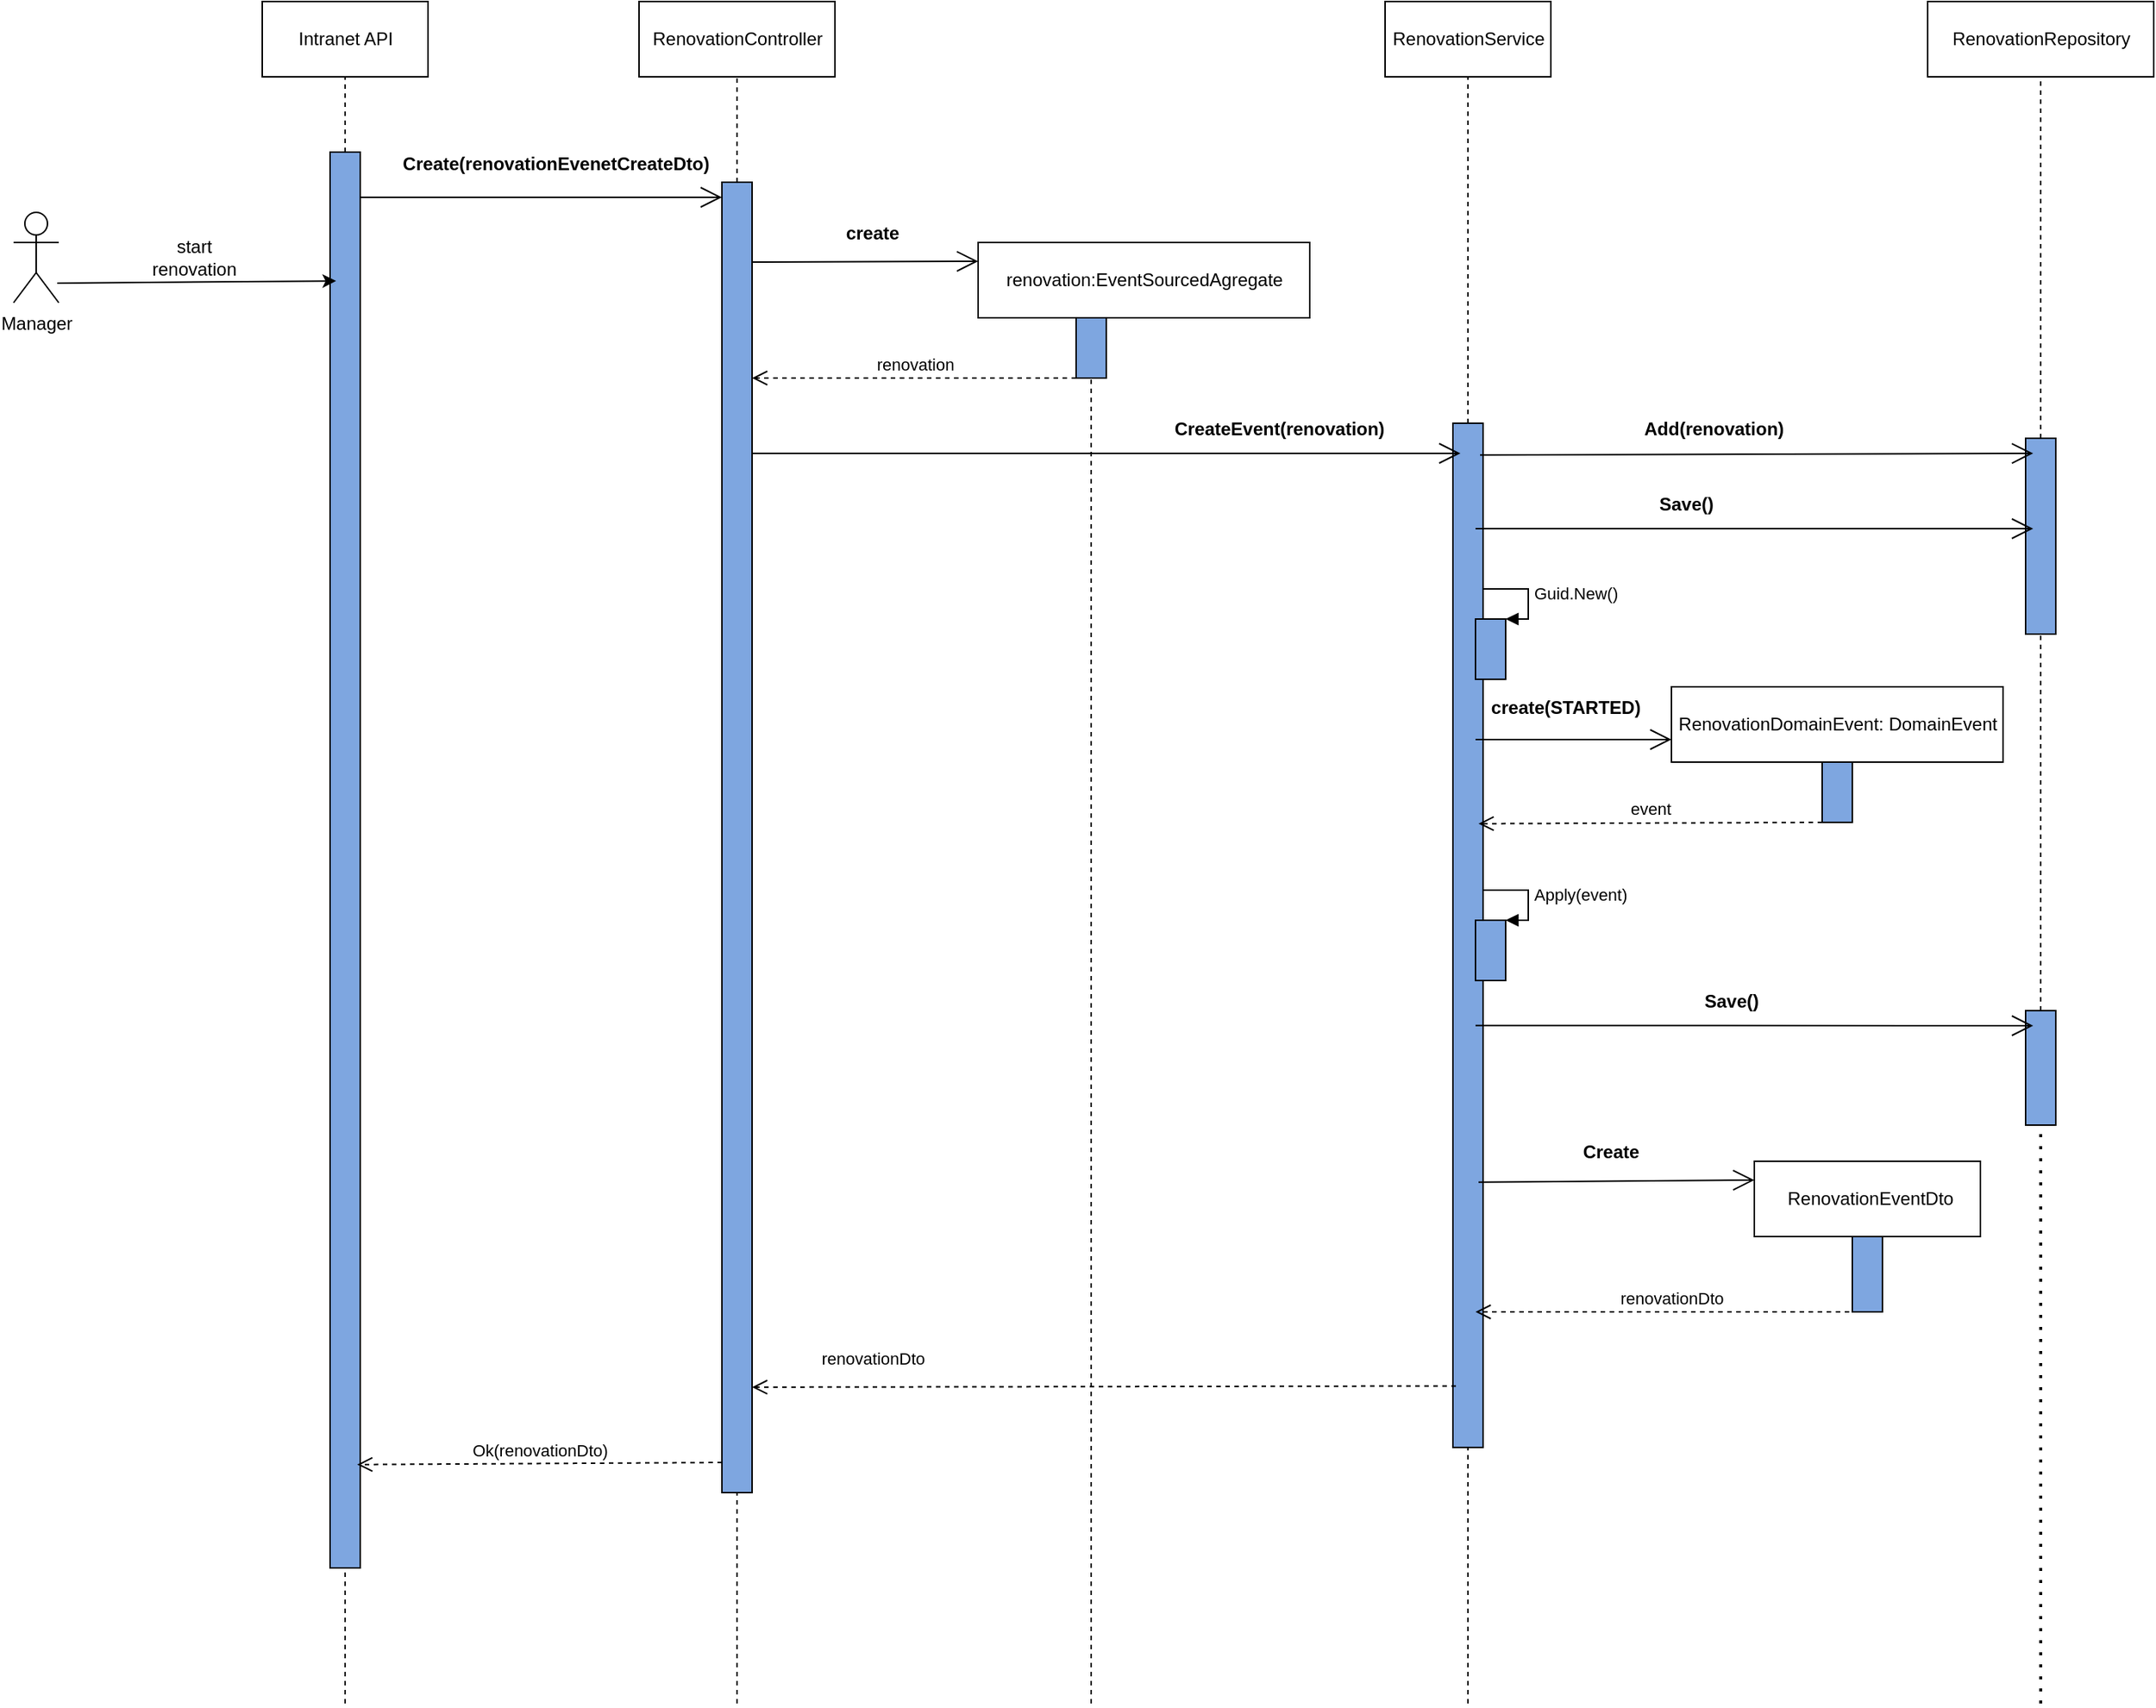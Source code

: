 <mxfile version="20.8.1" type="device"><diagram id="9ek1c8exsCOAChcIq_im" name="Page-6"><mxGraphModel dx="2234" dy="707" grid="1" gridSize="10" guides="1" tooltips="1" connect="1" arrows="1" fold="1" page="0" pageScale="1" pageWidth="1169" pageHeight="827" math="0" shadow="0"><root><mxCell id="0"/><mxCell id="1" parent="0"/><mxCell id="s4I0VjiYOaMfRgXNNcq--3" value="RenovationRepository" style="html=1;fillColor=#FFFFFF;" parent="1" vertex="1"><mxGeometry x="680" y="30" width="150" height="50" as="geometry"/></mxCell><mxCell id="s4I0VjiYOaMfRgXNNcq--5" value="RenovationService" style="html=1;fillColor=#FFFFFF;" parent="1" vertex="1"><mxGeometry x="320" y="30" width="110" height="50" as="geometry"/></mxCell><mxCell id="s4I0VjiYOaMfRgXNNcq--6" value="renovation:EventSourcedAgregate" style="html=1;fillColor=#FFFFFF;" parent="1" vertex="1"><mxGeometry x="50" y="190" width="220" height="50" as="geometry"/></mxCell><mxCell id="s4I0VjiYOaMfRgXNNcq--7" value="Create(renovationEvenetCreateDto)" style="text;align=center;fontStyle=1;verticalAlign=middle;spacingLeft=3;spacingRight=3;strokeColor=none;rotatable=0;points=[[0,0.5],[1,0.5]];portConstraint=eastwest;fillColor=#FFFFFF;" parent="1" vertex="1"><mxGeometry x="-270" y="124" width="80" height="26" as="geometry"/></mxCell><mxCell id="s4I0VjiYOaMfRgXNNcq--9" value="" style="rounded=0;whiteSpace=wrap;html=1;fillColor=#7EA6E0;" parent="1" vertex="1"><mxGeometry x="-380" y="130" width="20" height="940" as="geometry"/></mxCell><mxCell id="s4I0VjiYOaMfRgXNNcq--12" value="" style="rounded=0;whiteSpace=wrap;html=1;fillColor=#7EA6E0;" parent="1" vertex="1"><mxGeometry x="-120" y="150" width="20" height="870" as="geometry"/></mxCell><mxCell id="s4I0VjiYOaMfRgXNNcq--13" value="" style="endArrow=open;endFill=1;endSize=12;html=1;rounded=0;" parent="1" edge="1"><mxGeometry width="160" relative="1" as="geometry"><mxPoint x="-360" y="160" as="sourcePoint"/><mxPoint x="-120" y="160" as="targetPoint"/></mxGeometry></mxCell><mxCell id="s4I0VjiYOaMfRgXNNcq--14" value="" style="endArrow=open;endFill=1;endSize=12;html=1;rounded=0;entryX=0;entryY=0.25;entryDx=0;entryDy=0;" parent="1" target="s4I0VjiYOaMfRgXNNcq--6" edge="1"><mxGeometry width="160" relative="1" as="geometry"><mxPoint x="-100" y="203" as="sourcePoint"/><mxPoint x="200" y="300" as="targetPoint"/></mxGeometry></mxCell><mxCell id="s4I0VjiYOaMfRgXNNcq--15" value="" style="rounded=0;whiteSpace=wrap;html=1;fillColor=#7EA6E0;" parent="1" vertex="1"><mxGeometry x="115" y="240" width="20" height="40" as="geometry"/></mxCell><mxCell id="s4I0VjiYOaMfRgXNNcq--16" value="create" style="text;align=center;fontStyle=1;verticalAlign=middle;spacingLeft=3;spacingRight=3;strokeColor=none;rotatable=0;points=[[0,0.5],[1,0.5]];portConstraint=eastwest;fillColor=#FFFFFF;" parent="1" vertex="1"><mxGeometry x="-60" y="170" width="80" height="26" as="geometry"/></mxCell><mxCell id="s4I0VjiYOaMfRgXNNcq--17" value="renovation" style="html=1;verticalAlign=bottom;endArrow=open;dashed=1;endSize=8;rounded=0;exitX=0;exitY=1;exitDx=0;exitDy=0;" parent="1" source="s4I0VjiYOaMfRgXNNcq--15" edge="1"><mxGeometry relative="1" as="geometry"><mxPoint x="-20" y="280" as="sourcePoint"/><mxPoint x="-100" y="280.0" as="targetPoint"/></mxGeometry></mxCell><mxCell id="s4I0VjiYOaMfRgXNNcq--19" value="" style="rounded=0;whiteSpace=wrap;html=1;fillColor=#7EA6E0;" parent="1" vertex="1"><mxGeometry x="365" y="310" width="20" height="680" as="geometry"/></mxCell><mxCell id="s4I0VjiYOaMfRgXNNcq--20" value="" style="endArrow=open;endFill=1;endSize=12;html=1;rounded=0;" parent="1" edge="1"><mxGeometry width="160" relative="1" as="geometry"><mxPoint x="-100" y="330" as="sourcePoint"/><mxPoint x="370" y="330" as="targetPoint"/></mxGeometry></mxCell><mxCell id="s4I0VjiYOaMfRgXNNcq--21" value="CreateEvent(renovation)" style="text;align=center;fontStyle=1;verticalAlign=middle;spacingLeft=3;spacingRight=3;strokeColor=none;rotatable=0;points=[[0,0.5],[1,0.5]];portConstraint=eastwest;fillColor=#FFFFFF;" parent="1" vertex="1"><mxGeometry x="210" y="300" width="80" height="26" as="geometry"/></mxCell><mxCell id="s4I0VjiYOaMfRgXNNcq--28" value="Save()" style="text;align=center;fontStyle=1;verticalAlign=middle;spacingLeft=3;spacingRight=3;strokeColor=none;rotatable=0;points=[[0,0.5],[1,0.5]];portConstraint=eastwest;fillColor=#FFFFFF;" parent="1" vertex="1"><mxGeometry x="480" y="350" width="80" height="26" as="geometry"/></mxCell><mxCell id="t8OmdFYlBa1DUqP0m8qR-1" value="Intranet API" style="html=1;fillColor=#FFFFFF;" parent="1" vertex="1"><mxGeometry x="-425" y="30" width="110" height="50" as="geometry"/></mxCell><mxCell id="rFajeG0UEX9b67wIqFF0-1" value="RenovationController" style="html=1;fillColor=#FFFFFF;" parent="1" vertex="1"><mxGeometry x="-175" y="30" width="130" height="50" as="geometry"/></mxCell><mxCell id="ivcUvp3YjXND_GmJ_7fT-3" value="&lt;span style=&quot;color: rgb(0, 0, 0); font-family: Helvetica; font-size: 12px; font-style: normal; font-variant-ligatures: normal; font-variant-caps: normal; font-weight: 700; letter-spacing: normal; orphans: 2; text-align: center; text-indent: 0px; text-transform: none; widows: 2; word-spacing: 0px; -webkit-text-stroke-width: 0px; background-color: rgb(255, 255, 255); text-decoration-thickness: initial; text-decoration-style: initial; text-decoration-color: initial; float: none; display: inline !important;&quot;&gt;Add(renovation)&lt;/span&gt;" style="text;whiteSpace=wrap;html=1;" parent="1" vertex="1"><mxGeometry x="490" y="300" width="180" height="40" as="geometry"/></mxCell><mxCell id="s4I0VjiYOaMfRgXNNcq--26" value="" style="rounded=0;whiteSpace=wrap;html=1;fillColor=#7EA6E0;" parent="1" vertex="1"><mxGeometry x="745" y="320" width="20" height="130" as="geometry"/></mxCell><mxCell id="ivcUvp3YjXND_GmJ_7fT-2" value="" style="endArrow=open;endFill=1;endSize=12;html=1;rounded=0;exitX=0.9;exitY=0.031;exitDx=0;exitDy=0;exitPerimeter=0;" parent="1" source="s4I0VjiYOaMfRgXNNcq--19" edge="1"><mxGeometry width="160" relative="1" as="geometry"><mxPoint x="390" y="330" as="sourcePoint"/><mxPoint x="750" y="330" as="targetPoint"/></mxGeometry></mxCell><mxCell id="ivcUvp3YjXND_GmJ_7fT-6" value="" style="endArrow=open;endFill=1;endSize=12;html=1;rounded=0;" parent="1" edge="1"><mxGeometry width="160" relative="1" as="geometry"><mxPoint x="380" y="380" as="sourcePoint"/><mxPoint x="750" y="380" as="targetPoint"/></mxGeometry></mxCell><mxCell id="kidTFV3_7rUvmIxv35th-1" value="RenovationDomainEvent: DomainEvent" style="html=1;fillColor=#FFFFFF;" parent="1" vertex="1"><mxGeometry x="510" y="485" width="220" height="50" as="geometry"/></mxCell><mxCell id="kidTFV3_7rUvmIxv35th-2" value="" style="rounded=0;whiteSpace=wrap;html=1;fillColor=#7EA6E0;" parent="1" vertex="1"><mxGeometry x="610" y="535" width="20" height="40" as="geometry"/></mxCell><mxCell id="kidTFV3_7rUvmIxv35th-3" value="create(STARTED)" style="text;align=center;fontStyle=1;verticalAlign=middle;spacingLeft=3;spacingRight=3;strokeColor=none;rotatable=0;points=[[0,0.5],[1,0.5]];portConstraint=eastwest;fillColor=#FFFFFF;" parent="1" vertex="1"><mxGeometry x="400" y="485" width="80" height="26" as="geometry"/></mxCell><mxCell id="kidTFV3_7rUvmIxv35th-4" value="" style="endArrow=open;endFill=1;endSize=12;html=1;rounded=0;" parent="1" edge="1"><mxGeometry width="160" relative="1" as="geometry"><mxPoint x="380" y="520" as="sourcePoint"/><mxPoint x="510" y="520" as="targetPoint"/></mxGeometry></mxCell><mxCell id="zXhuLvuqi1txxAuT68yp-3" value="event" style="html=1;verticalAlign=bottom;endArrow=open;dashed=1;endSize=8;rounded=0;exitX=0;exitY=1;exitDx=0;exitDy=0;entryX=0.85;entryY=0.391;entryDx=0;entryDy=0;entryPerimeter=0;" parent="1" source="kidTFV3_7rUvmIxv35th-2" target="s4I0VjiYOaMfRgXNNcq--19" edge="1"><mxGeometry relative="1" as="geometry"><mxPoint x="550" y="600" as="sourcePoint"/><mxPoint x="470" y="600" as="targetPoint"/></mxGeometry></mxCell><mxCell id="9g8ATqgy41fC9zwTad14-1" value="" style="html=1;points=[];perimeter=orthogonalPerimeter;fillColor=#7EA6E0;" parent="1" vertex="1"><mxGeometry x="380" y="640" width="20" height="40" as="geometry"/></mxCell><mxCell id="9g8ATqgy41fC9zwTad14-2" value="Apply(event)" style="edgeStyle=orthogonalEdgeStyle;html=1;align=left;spacingLeft=2;endArrow=block;rounded=0;entryX=1;entryY=0;" parent="1" target="9g8ATqgy41fC9zwTad14-1" edge="1"><mxGeometry relative="1" as="geometry"><mxPoint x="385" y="620" as="sourcePoint"/><Array as="points"><mxPoint x="415" y="620"/></Array></mxGeometry></mxCell><mxCell id="KmtpnNpo-cl5QX3jqCHR-3" value="Save()" style="text;align=center;fontStyle=1;verticalAlign=middle;spacingLeft=3;spacingRight=3;strokeColor=none;rotatable=0;points=[[0,0.5],[1,0.5]];portConstraint=eastwest;fillColor=#FFFFFF;" parent="1" vertex="1"><mxGeometry x="510" y="680" width="80" height="26" as="geometry"/></mxCell><mxCell id="KmtpnNpo-cl5QX3jqCHR-4" value="" style="rounded=0;whiteSpace=wrap;html=1;fillColor=#7EA6E0;" parent="1" vertex="1"><mxGeometry x="745" y="700" width="20" height="76" as="geometry"/></mxCell><mxCell id="KmtpnNpo-cl5QX3jqCHR-2" value="" style="endArrow=open;endFill=1;endSize=12;html=1;rounded=0;exitX=0.75;exitY=0.588;exitDx=0;exitDy=0;exitPerimeter=0;" parent="1" source="s4I0VjiYOaMfRgXNNcq--19" edge="1"><mxGeometry width="160" relative="1" as="geometry"><mxPoint x="380" y="710" as="sourcePoint"/><mxPoint x="750" y="710" as="targetPoint"/></mxGeometry></mxCell><mxCell id="KmtpnNpo-cl5QX3jqCHR-9" value="" style="html=1;points=[];perimeter=orthogonalPerimeter;fillColor=#7EA6E0;" parent="1" vertex="1"><mxGeometry x="380" y="440" width="20" height="40" as="geometry"/></mxCell><mxCell id="KmtpnNpo-cl5QX3jqCHR-10" value="Guid.New()" style="edgeStyle=orthogonalEdgeStyle;html=1;align=left;spacingLeft=2;endArrow=block;rounded=0;entryX=1;entryY=0;" parent="1" target="KmtpnNpo-cl5QX3jqCHR-9" edge="1"><mxGeometry relative="1" as="geometry"><mxPoint x="385" y="420" as="sourcePoint"/><Array as="points"><mxPoint x="415" y="420"/></Array></mxGeometry></mxCell><mxCell id="KmtpnNpo-cl5QX3jqCHR-15" value="&amp;nbsp;RenovationEventDto" style="html=1;fillColor=#FFFFFF;" parent="1" vertex="1"><mxGeometry x="565" y="800" width="150" height="50" as="geometry"/></mxCell><mxCell id="KmtpnNpo-cl5QX3jqCHR-16" value="" style="endArrow=open;endFill=1;endSize=12;html=1;rounded=0;entryX=0;entryY=0.25;entryDx=0;entryDy=0;exitX=0.85;exitY=0.741;exitDx=0;exitDy=0;exitPerimeter=0;" parent="1" source="s4I0VjiYOaMfRgXNNcq--19" target="KmtpnNpo-cl5QX3jqCHR-15" edge="1"><mxGeometry width="160" relative="1" as="geometry"><mxPoint x="380" y="820" as="sourcePoint"/><mxPoint x="540" y="820" as="targetPoint"/></mxGeometry></mxCell><mxCell id="KmtpnNpo-cl5QX3jqCHR-17" value="Create" style="text;align=center;fontStyle=1;verticalAlign=middle;spacingLeft=3;spacingRight=3;strokeColor=none;rotatable=0;points=[[0,0.5],[1,0.5]];portConstraint=eastwest;fillColor=#FFFFFF;" parent="1" vertex="1"><mxGeometry x="430" y="780" width="80" height="26" as="geometry"/></mxCell><mxCell id="KmtpnNpo-cl5QX3jqCHR-18" value="" style="rounded=0;whiteSpace=wrap;html=1;fillColor=#7EA6E0;" parent="1" vertex="1"><mxGeometry x="630" y="850" width="20" height="50" as="geometry"/></mxCell><mxCell id="KmtpnNpo-cl5QX3jqCHR-19" value="renovationDto" style="html=1;verticalAlign=bottom;endArrow=open;dashed=1;endSize=8;rounded=0;" parent="1" edge="1"><mxGeometry relative="1" as="geometry"><mxPoint x="640" y="900" as="sourcePoint"/><mxPoint x="380" y="900" as="targetPoint"/></mxGeometry></mxCell><mxCell id="KmtpnNpo-cl5QX3jqCHR-20" value="renovationDto" style="html=1;verticalAlign=bottom;endArrow=open;dashed=1;endSize=8;rounded=0;exitX=0.1;exitY=0.94;exitDx=0;exitDy=0;exitPerimeter=0;" parent="1" source="s4I0VjiYOaMfRgXNNcq--19" edge="1"><mxGeometry x="0.657" y="-10" relative="1" as="geometry"><mxPoint x="360" y="940" as="sourcePoint"/><mxPoint x="-100" y="950" as="targetPoint"/><mxPoint as="offset"/></mxGeometry></mxCell><mxCell id="KmtpnNpo-cl5QX3jqCHR-21" value="Ok(renovationDto)" style="html=1;verticalAlign=bottom;endArrow=open;dashed=1;endSize=8;rounded=0;entryX=0.9;entryY=0.927;entryDx=0;entryDy=0;entryPerimeter=0;" parent="1" target="s4I0VjiYOaMfRgXNNcq--9" edge="1"><mxGeometry relative="1" as="geometry"><mxPoint x="-120" y="1000" as="sourcePoint"/><mxPoint x="-200" y="1000" as="targetPoint"/></mxGeometry></mxCell><mxCell id="dBSJQouDaRwWaihVQX8P-1" value="" style="endArrow=none;dashed=1;html=1;rounded=0;entryX=0.5;entryY=1;entryDx=0;entryDy=0;exitX=0.5;exitY=0;exitDx=0;exitDy=0;" parent="1" source="s4I0VjiYOaMfRgXNNcq--9" target="t8OmdFYlBa1DUqP0m8qR-1" edge="1"><mxGeometry width="50" height="50" relative="1" as="geometry"><mxPoint x="-520" y="180" as="sourcePoint"/><mxPoint x="-470" y="130" as="targetPoint"/></mxGeometry></mxCell><mxCell id="dBSJQouDaRwWaihVQX8P-2" value="" style="endArrow=none;dashed=1;html=1;rounded=0;entryX=0.5;entryY=1;entryDx=0;entryDy=0;" parent="1" target="s4I0VjiYOaMfRgXNNcq--9" edge="1"><mxGeometry width="50" height="50" relative="1" as="geometry"><mxPoint x="-370" y="1160" as="sourcePoint"/><mxPoint x="-350" y="1110" as="targetPoint"/></mxGeometry></mxCell><mxCell id="I4tYP1YXwO-HvgjumEZu-1" value="" style="endArrow=none;dashed=1;html=1;rounded=0;exitX=0.5;exitY=0;exitDx=0;exitDy=0;" parent="1" source="s4I0VjiYOaMfRgXNNcq--12" target="rFajeG0UEX9b67wIqFF0-1" edge="1"><mxGeometry width="50" height="50" relative="1" as="geometry"><mxPoint x="-110" y="130" as="sourcePoint"/><mxPoint x="-60" y="80" as="targetPoint"/></mxGeometry></mxCell><mxCell id="I4tYP1YXwO-HvgjumEZu-2" value="" style="endArrow=none;dashed=1;html=1;rounded=0;entryX=0.5;entryY=1;entryDx=0;entryDy=0;" parent="1" target="s4I0VjiYOaMfRgXNNcq--12" edge="1"><mxGeometry width="50" height="50" relative="1" as="geometry"><mxPoint x="-110" y="1160" as="sourcePoint"/><mxPoint x="-100" y="1090" as="targetPoint"/></mxGeometry></mxCell><mxCell id="lUuo_7h9uQxrmD3UoirN-1" value="" style="endArrow=none;dashed=1;html=1;rounded=0;entryX=0.5;entryY=1;entryDx=0;entryDy=0;exitX=0.5;exitY=0;exitDx=0;exitDy=0;" parent="1" source="s4I0VjiYOaMfRgXNNcq--19" target="s4I0VjiYOaMfRgXNNcq--5" edge="1"><mxGeometry width="50" height="50" relative="1" as="geometry"><mxPoint x="340" y="250" as="sourcePoint"/><mxPoint x="390" y="200" as="targetPoint"/></mxGeometry></mxCell><mxCell id="lUuo_7h9uQxrmD3UoirN-2" value="" style="endArrow=none;dashed=1;html=1;rounded=0;entryX=0.5;entryY=1;entryDx=0;entryDy=0;" parent="1" target="s4I0VjiYOaMfRgXNNcq--19" edge="1"><mxGeometry width="50" height="50" relative="1" as="geometry"><mxPoint x="375" y="1160" as="sourcePoint"/><mxPoint x="390" y="1090" as="targetPoint"/></mxGeometry></mxCell><mxCell id="lUuo_7h9uQxrmD3UoirN-3" value="" style="endArrow=none;dashed=1;html=1;dashPattern=1 3;strokeWidth=2;rounded=0;entryX=0.5;entryY=1;entryDx=0;entryDy=0;" parent="1" target="KmtpnNpo-cl5QX3jqCHR-4" edge="1"><mxGeometry width="50" height="50" relative="1" as="geometry"><mxPoint x="755" y="1160" as="sourcePoint"/><mxPoint x="770" y="1010" as="targetPoint"/></mxGeometry></mxCell><mxCell id="wrayEP4AEOENhnDNtStM-1" value="" style="endArrow=none;dashed=1;html=1;rounded=0;" parent="1" edge="1"><mxGeometry width="50" height="50" relative="1" as="geometry"><mxPoint x="125" y="1160" as="sourcePoint"/><mxPoint x="125" y="280" as="targetPoint"/></mxGeometry></mxCell><mxCell id="wrayEP4AEOENhnDNtStM-2" value="" style="endArrow=none;dashed=1;html=1;rounded=0;entryX=0.5;entryY=1;entryDx=0;entryDy=0;exitX=0.5;exitY=0;exitDx=0;exitDy=0;" parent="1" source="KmtpnNpo-cl5QX3jqCHR-4" target="s4I0VjiYOaMfRgXNNcq--26" edge="1"><mxGeometry width="50" height="50" relative="1" as="geometry"><mxPoint x="790" y="620" as="sourcePoint"/><mxPoint x="840" y="570" as="targetPoint"/></mxGeometry></mxCell><mxCell id="wrayEP4AEOENhnDNtStM-3" value="" style="endArrow=none;dashed=1;html=1;rounded=0;entryX=0.5;entryY=1;entryDx=0;entryDy=0;exitX=0.5;exitY=0;exitDx=0;exitDy=0;" parent="1" source="s4I0VjiYOaMfRgXNNcq--26" target="s4I0VjiYOaMfRgXNNcq--3" edge="1"><mxGeometry width="50" height="50" relative="1" as="geometry"><mxPoint x="710" y="260" as="sourcePoint"/><mxPoint x="760" y="210" as="targetPoint"/></mxGeometry></mxCell><mxCell id="ZhxqmJr9dOYn1X3mZ-xe-1" value="Manager" style="shape=umlActor;verticalLabelPosition=bottom;verticalAlign=top;html=1;fillColor=#FFFFFF;" parent="1" vertex="1"><mxGeometry x="-590" y="170" width="30" height="60" as="geometry"/></mxCell><mxCell id="ZhxqmJr9dOYn1X3mZ-xe-2" value="start renovation" style="text;html=1;strokeColor=none;fillColor=none;align=center;verticalAlign=middle;whiteSpace=wrap;rounded=0;" parent="1" vertex="1"><mxGeometry x="-500" y="185" width="60" height="30" as="geometry"/></mxCell><mxCell id="ZhxqmJr9dOYn1X3mZ-xe-3" value="" style="endArrow=classic;html=1;rounded=0;exitX=0.967;exitY=0.783;exitDx=0;exitDy=0;exitPerimeter=0;entryX=0.2;entryY=0.091;entryDx=0;entryDy=0;entryPerimeter=0;" parent="1" source="ZhxqmJr9dOYn1X3mZ-xe-1" target="s4I0VjiYOaMfRgXNNcq--9" edge="1"><mxGeometry width="50" height="50" relative="1" as="geometry"><mxPoint x="200" y="360" as="sourcePoint"/><mxPoint x="250" y="310" as="targetPoint"/></mxGeometry></mxCell></root></mxGraphModel></diagram></mxfile>